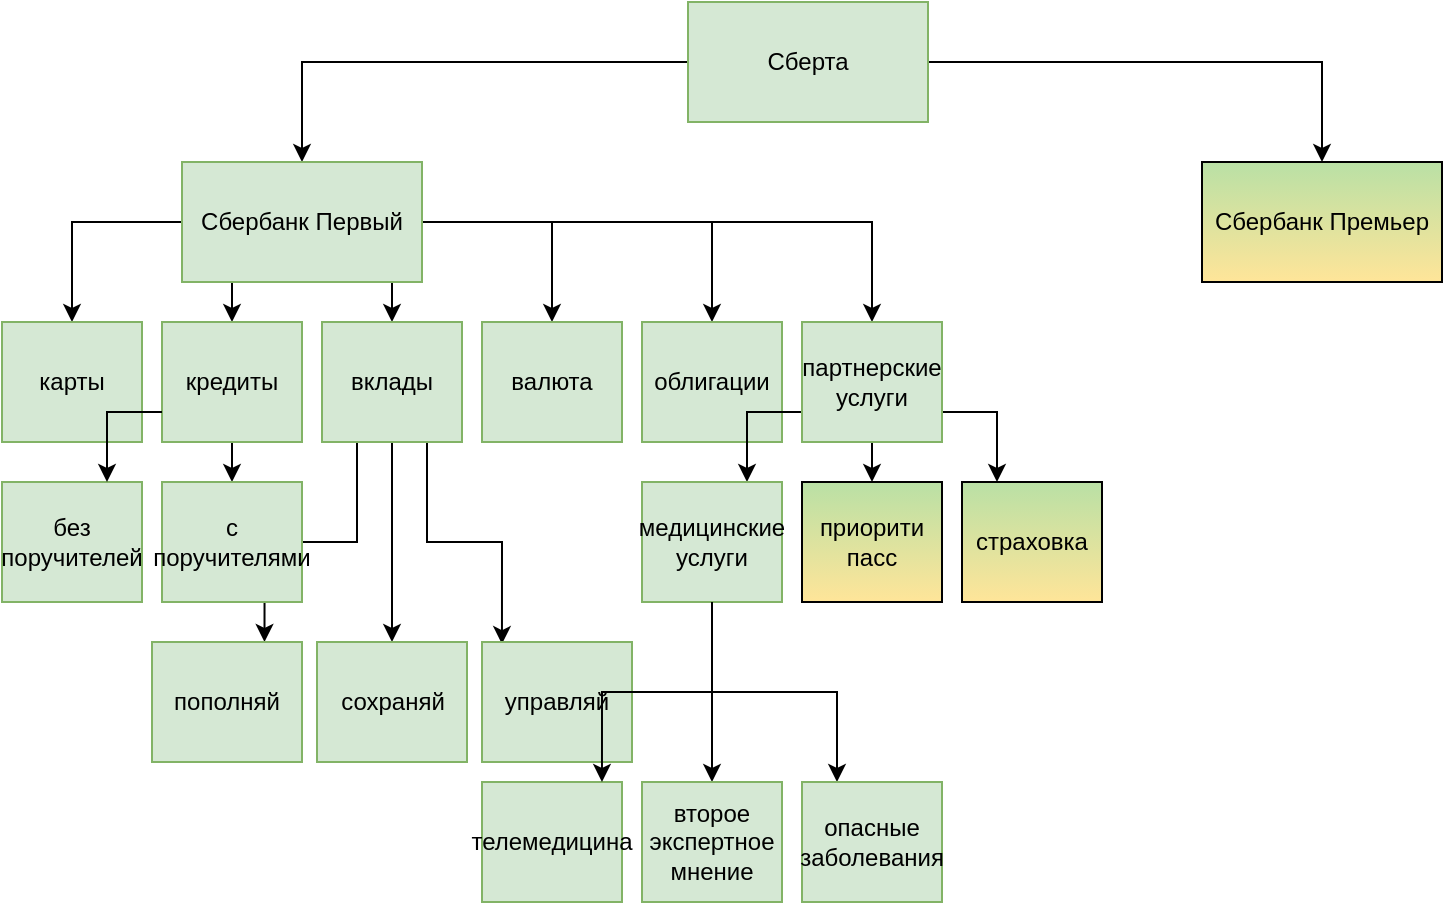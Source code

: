 <mxfile version="11.1.4" type="device"><diagram id="4pBcs8k7pe7LSUEdZ89c" name="Page-1"><mxGraphModel dx="1102" dy="605" grid="1" gridSize="10" guides="1" tooltips="1" connect="1" arrows="1" fold="1" page="1" pageScale="1" pageWidth="827" pageHeight="1169" math="0" shadow="0"><root><mxCell id="0"/><mxCell id="1" parent="0"/><mxCell id="T3U-Dt6x4fa5aGvz28Lc-13" style="edgeStyle=orthogonalEdgeStyle;rounded=0;orthogonalLoop=1;jettySize=auto;html=1;exitX=0;exitY=0.5;exitDx=0;exitDy=0;" edge="1" parent="1" source="T3U-Dt6x4fa5aGvz28Lc-1" target="T3U-Dt6x4fa5aGvz28Lc-2"><mxGeometry relative="1" as="geometry"/></mxCell><mxCell id="T3U-Dt6x4fa5aGvz28Lc-22" style="edgeStyle=orthogonalEdgeStyle;rounded=0;orthogonalLoop=1;jettySize=auto;html=1;exitX=1;exitY=0.5;exitDx=0;exitDy=0;" edge="1" parent="1" source="T3U-Dt6x4fa5aGvz28Lc-1" target="T3U-Dt6x4fa5aGvz28Lc-3"><mxGeometry relative="1" as="geometry"/></mxCell><mxCell id="T3U-Dt6x4fa5aGvz28Lc-1" value="Сберта" style="rounded=0;whiteSpace=wrap;html=1;fillColor=#d5e8d4;strokeColor=#82b366;" vertex="1" parent="1"><mxGeometry x="353" y="40" width="120" height="60" as="geometry"/></mxCell><mxCell id="T3U-Dt6x4fa5aGvz28Lc-14" style="edgeStyle=orthogonalEdgeStyle;rounded=0;orthogonalLoop=1;jettySize=auto;html=1;exitX=0;exitY=0.5;exitDx=0;exitDy=0;" edge="1" parent="1" source="T3U-Dt6x4fa5aGvz28Lc-2" target="T3U-Dt6x4fa5aGvz28Lc-4"><mxGeometry relative="1" as="geometry"/></mxCell><mxCell id="T3U-Dt6x4fa5aGvz28Lc-15" style="edgeStyle=orthogonalEdgeStyle;rounded=0;orthogonalLoop=1;jettySize=auto;html=1;exitX=0.25;exitY=1;exitDx=0;exitDy=0;entryX=0.5;entryY=0;entryDx=0;entryDy=0;" edge="1" parent="1" source="T3U-Dt6x4fa5aGvz28Lc-2" target="T3U-Dt6x4fa5aGvz28Lc-5"><mxGeometry relative="1" as="geometry"/></mxCell><mxCell id="T3U-Dt6x4fa5aGvz28Lc-18" style="edgeStyle=orthogonalEdgeStyle;rounded=0;orthogonalLoop=1;jettySize=auto;html=1;exitX=1;exitY=0.5;exitDx=0;exitDy=0;" edge="1" parent="1" source="T3U-Dt6x4fa5aGvz28Lc-2" target="T3U-Dt6x4fa5aGvz28Lc-9"><mxGeometry relative="1" as="geometry"/></mxCell><mxCell id="T3U-Dt6x4fa5aGvz28Lc-19" style="edgeStyle=orthogonalEdgeStyle;rounded=0;orthogonalLoop=1;jettySize=auto;html=1;exitX=1;exitY=0.5;exitDx=0;exitDy=0;entryX=0.5;entryY=0;entryDx=0;entryDy=0;" edge="1" parent="1" source="T3U-Dt6x4fa5aGvz28Lc-2" target="T3U-Dt6x4fa5aGvz28Lc-10"><mxGeometry relative="1" as="geometry"/></mxCell><mxCell id="T3U-Dt6x4fa5aGvz28Lc-20" style="edgeStyle=orthogonalEdgeStyle;rounded=0;orthogonalLoop=1;jettySize=auto;html=1;exitX=1;exitY=0.5;exitDx=0;exitDy=0;entryX=0.5;entryY=0;entryDx=0;entryDy=0;" edge="1" parent="1" source="T3U-Dt6x4fa5aGvz28Lc-2" target="T3U-Dt6x4fa5aGvz28Lc-11"><mxGeometry relative="1" as="geometry"/></mxCell><mxCell id="T3U-Dt6x4fa5aGvz28Lc-21" style="edgeStyle=orthogonalEdgeStyle;rounded=0;orthogonalLoop=1;jettySize=auto;html=1;exitX=0.75;exitY=1;exitDx=0;exitDy=0;entryX=0.5;entryY=0;entryDx=0;entryDy=0;" edge="1" parent="1" source="T3U-Dt6x4fa5aGvz28Lc-2" target="T3U-Dt6x4fa5aGvz28Lc-6"><mxGeometry relative="1" as="geometry"/></mxCell><mxCell id="T3U-Dt6x4fa5aGvz28Lc-2" value="Сбербанк Первый" style="rounded=0;whiteSpace=wrap;html=1;fillColor=#d5e8d4;strokeColor=#82b366;" vertex="1" parent="1"><mxGeometry x="100" y="120" width="120" height="60" as="geometry"/></mxCell><mxCell id="T3U-Dt6x4fa5aGvz28Lc-3" value="Сбербанк Премьер" style="rounded=0;whiteSpace=wrap;html=1;fillColor=#B9E0A5;gradientColor=#FFE599;" vertex="1" parent="1"><mxGeometry x="610" y="120" width="120" height="60" as="geometry"/></mxCell><mxCell id="T3U-Dt6x4fa5aGvz28Lc-32" style="edgeStyle=orthogonalEdgeStyle;rounded=0;orthogonalLoop=1;jettySize=auto;html=1;exitX=0.5;exitY=1;exitDx=0;exitDy=0;entryX=0.5;entryY=0;entryDx=0;entryDy=0;" edge="1" parent="1" source="T3U-Dt6x4fa5aGvz28Lc-5" target="T3U-Dt6x4fa5aGvz28Lc-25"><mxGeometry relative="1" as="geometry"/></mxCell><mxCell id="T3U-Dt6x4fa5aGvz28Lc-5" value="кредиты" style="rounded=0;whiteSpace=wrap;html=1;fillColor=#d5e8d4;strokeColor=#82b366;" vertex="1" parent="1"><mxGeometry x="90" y="200" width="70" height="60" as="geometry"/></mxCell><mxCell id="T3U-Dt6x4fa5aGvz28Lc-36" style="edgeStyle=orthogonalEdgeStyle;rounded=0;orthogonalLoop=1;jettySize=auto;html=1;exitX=0.5;exitY=1;exitDx=0;exitDy=0;" edge="1" parent="1" source="T3U-Dt6x4fa5aGvz28Lc-6" target="T3U-Dt6x4fa5aGvz28Lc-29"><mxGeometry relative="1" as="geometry"/></mxCell><mxCell id="T3U-Dt6x4fa5aGvz28Lc-37" style="edgeStyle=orthogonalEdgeStyle;rounded=0;orthogonalLoop=1;jettySize=auto;html=1;exitX=0.25;exitY=1;exitDx=0;exitDy=0;entryX=0.75;entryY=0;entryDx=0;entryDy=0;" edge="1" parent="1" source="T3U-Dt6x4fa5aGvz28Lc-6" target="T3U-Dt6x4fa5aGvz28Lc-30"><mxGeometry relative="1" as="geometry"/></mxCell><mxCell id="T3U-Dt6x4fa5aGvz28Lc-38" style="edgeStyle=orthogonalEdgeStyle;rounded=0;orthogonalLoop=1;jettySize=auto;html=1;exitX=0.75;exitY=1;exitDx=0;exitDy=0;entryX=0.133;entryY=0.017;entryDx=0;entryDy=0;entryPerimeter=0;" edge="1" parent="1" source="T3U-Dt6x4fa5aGvz28Lc-6" target="T3U-Dt6x4fa5aGvz28Lc-31"><mxGeometry relative="1" as="geometry"/></mxCell><mxCell id="T3U-Dt6x4fa5aGvz28Lc-6" value="вклады" style="rounded=0;whiteSpace=wrap;html=1;fillColor=#d5e8d4;strokeColor=#82b366;" vertex="1" parent="1"><mxGeometry x="170" y="200" width="70" height="60" as="geometry"/></mxCell><mxCell id="T3U-Dt6x4fa5aGvz28Lc-9" value="валюта" style="rounded=0;whiteSpace=wrap;html=1;fillColor=#d5e8d4;strokeColor=#82b366;" vertex="1" parent="1"><mxGeometry x="250" y="200" width="70" height="60" as="geometry"/></mxCell><mxCell id="T3U-Dt6x4fa5aGvz28Lc-10" value="облигации" style="rounded=0;whiteSpace=wrap;html=1;fillColor=#d5e8d4;strokeColor=#82b366;" vertex="1" parent="1"><mxGeometry x="330" y="200" width="70" height="60" as="geometry"/></mxCell><mxCell id="T3U-Dt6x4fa5aGvz28Lc-43" style="edgeStyle=orthogonalEdgeStyle;rounded=0;orthogonalLoop=1;jettySize=auto;html=1;exitX=0;exitY=0.75;exitDx=0;exitDy=0;entryX=0.75;entryY=0;entryDx=0;entryDy=0;" edge="1" parent="1" source="T3U-Dt6x4fa5aGvz28Lc-11" target="T3U-Dt6x4fa5aGvz28Lc-23"><mxGeometry relative="1" as="geometry"/></mxCell><mxCell id="T3U-Dt6x4fa5aGvz28Lc-44" style="edgeStyle=orthogonalEdgeStyle;rounded=0;orthogonalLoop=1;jettySize=auto;html=1;exitX=0.5;exitY=1;exitDx=0;exitDy=0;entryX=0.5;entryY=0;entryDx=0;entryDy=0;" edge="1" parent="1" source="T3U-Dt6x4fa5aGvz28Lc-11" target="T3U-Dt6x4fa5aGvz28Lc-42"><mxGeometry relative="1" as="geometry"/></mxCell><mxCell id="T3U-Dt6x4fa5aGvz28Lc-45" style="edgeStyle=orthogonalEdgeStyle;rounded=0;orthogonalLoop=1;jettySize=auto;html=1;exitX=1;exitY=0.75;exitDx=0;exitDy=0;entryX=0.25;entryY=0;entryDx=0;entryDy=0;" edge="1" parent="1" source="T3U-Dt6x4fa5aGvz28Lc-11" target="T3U-Dt6x4fa5aGvz28Lc-39"><mxGeometry relative="1" as="geometry"/></mxCell><mxCell id="T3U-Dt6x4fa5aGvz28Lc-11" value="партнерские услуги" style="rounded=0;whiteSpace=wrap;html=1;fillColor=#d5e8d4;strokeColor=#82b366;" vertex="1" parent="1"><mxGeometry x="410" y="200" width="70" height="60" as="geometry"/></mxCell><mxCell id="T3U-Dt6x4fa5aGvz28Lc-51" style="edgeStyle=orthogonalEdgeStyle;rounded=0;orthogonalLoop=1;jettySize=auto;html=1;exitX=0.5;exitY=1;exitDx=0;exitDy=0;entryX=0.5;entryY=0;entryDx=0;entryDy=0;" edge="1" parent="1" source="T3U-Dt6x4fa5aGvz28Lc-23" target="T3U-Dt6x4fa5aGvz28Lc-47"><mxGeometry relative="1" as="geometry"/></mxCell><mxCell id="T3U-Dt6x4fa5aGvz28Lc-52" style="edgeStyle=orthogonalEdgeStyle;rounded=0;orthogonalLoop=1;jettySize=auto;html=1;exitX=0.5;exitY=1;exitDx=0;exitDy=0;entryX=0.25;entryY=0;entryDx=0;entryDy=0;" edge="1" parent="1" source="T3U-Dt6x4fa5aGvz28Lc-23" target="T3U-Dt6x4fa5aGvz28Lc-48"><mxGeometry relative="1" as="geometry"/></mxCell><mxCell id="T3U-Dt6x4fa5aGvz28Lc-23" value="медицинские услуги" style="rounded=0;whiteSpace=wrap;html=1;fillColor=#d5e8d4;strokeColor=#82b366;" vertex="1" parent="1"><mxGeometry x="330" y="280" width="70" height="60" as="geometry"/></mxCell><mxCell id="T3U-Dt6x4fa5aGvz28Lc-24" value="без поручителей" style="rounded=0;whiteSpace=wrap;html=1;fillColor=#d5e8d4;strokeColor=#82b366;" vertex="1" parent="1"><mxGeometry x="10" y="280" width="70" height="60" as="geometry"/></mxCell><mxCell id="T3U-Dt6x4fa5aGvz28Lc-25" value="с поручителями" style="rounded=0;whiteSpace=wrap;html=1;fillColor=#d5e8d4;strokeColor=#82b366;" vertex="1" parent="1"><mxGeometry x="90" y="280" width="70" height="60" as="geometry"/></mxCell><mxCell id="T3U-Dt6x4fa5aGvz28Lc-29" value="сохраняй" style="rounded=0;whiteSpace=wrap;html=1;fillColor=#d5e8d4;strokeColor=#82b366;" vertex="1" parent="1"><mxGeometry x="167.5" y="360" width="75" height="60" as="geometry"/></mxCell><mxCell id="T3U-Dt6x4fa5aGvz28Lc-30" value="пополняй" style="rounded=0;whiteSpace=wrap;html=1;fillColor=#d5e8d4;strokeColor=#82b366;" vertex="1" parent="1"><mxGeometry x="85" y="360" width="75" height="60" as="geometry"/></mxCell><mxCell id="T3U-Dt6x4fa5aGvz28Lc-31" value="управляй" style="rounded=0;whiteSpace=wrap;html=1;fillColor=#d5e8d4;strokeColor=#82b366;" vertex="1" parent="1"><mxGeometry x="250" y="360" width="75" height="60" as="geometry"/></mxCell><mxCell id="T3U-Dt6x4fa5aGvz28Lc-4" value="карты" style="rounded=0;whiteSpace=wrap;html=1;fillColor=#d5e8d4;strokeColor=#82b366;" vertex="1" parent="1"><mxGeometry x="10" y="200" width="70" height="60" as="geometry"/></mxCell><mxCell id="T3U-Dt6x4fa5aGvz28Lc-35" style="edgeStyle=orthogonalEdgeStyle;rounded=0;orthogonalLoop=1;jettySize=auto;html=1;exitX=0;exitY=0.75;exitDx=0;exitDy=0;entryX=0.75;entryY=0;entryDx=0;entryDy=0;" edge="1" parent="1" source="T3U-Dt6x4fa5aGvz28Lc-5" target="T3U-Dt6x4fa5aGvz28Lc-24"><mxGeometry relative="1" as="geometry"/></mxCell><mxCell id="T3U-Dt6x4fa5aGvz28Lc-39" value="страховка" style="rounded=0;whiteSpace=wrap;html=1;fillColor=#B9E0A5;gradientColor=#FFE599;" vertex="1" parent="1"><mxGeometry x="490" y="280" width="70" height="60" as="geometry"/></mxCell><mxCell id="T3U-Dt6x4fa5aGvz28Lc-42" value="приорити пасс" style="rounded=0;whiteSpace=wrap;html=1;fillColor=#B9E0A5;gradientColor=#FFE599;" vertex="1" parent="1"><mxGeometry x="410" y="280" width="70" height="60" as="geometry"/></mxCell><mxCell id="T3U-Dt6x4fa5aGvz28Lc-46" value="телемедицина" style="rounded=0;whiteSpace=wrap;html=1;fillColor=#d5e8d4;strokeColor=#82b366;" vertex="1" parent="1"><mxGeometry x="250" y="430" width="70" height="60" as="geometry"/></mxCell><mxCell id="T3U-Dt6x4fa5aGvz28Lc-47" value="второе экспертное мнение" style="rounded=0;whiteSpace=wrap;html=1;fillColor=#d5e8d4;strokeColor=#82b366;" vertex="1" parent="1"><mxGeometry x="330" y="430" width="70" height="60" as="geometry"/></mxCell><mxCell id="T3U-Dt6x4fa5aGvz28Lc-48" value="опасные заболевания" style="rounded=0;whiteSpace=wrap;html=1;fillColor=#d5e8d4;strokeColor=#82b366;" vertex="1" parent="1"><mxGeometry x="410" y="430" width="70" height="60" as="geometry"/></mxCell><mxCell id="T3U-Dt6x4fa5aGvz28Lc-50" style="edgeStyle=orthogonalEdgeStyle;rounded=0;orthogonalLoop=1;jettySize=auto;html=1;exitX=0.5;exitY=1;exitDx=0;exitDy=0;entryX=0.857;entryY=0;entryDx=0;entryDy=0;entryPerimeter=0;" edge="1" parent="1" source="T3U-Dt6x4fa5aGvz28Lc-23" target="T3U-Dt6x4fa5aGvz28Lc-46"><mxGeometry relative="1" as="geometry"/></mxCell></root></mxGraphModel></diagram></mxfile>
